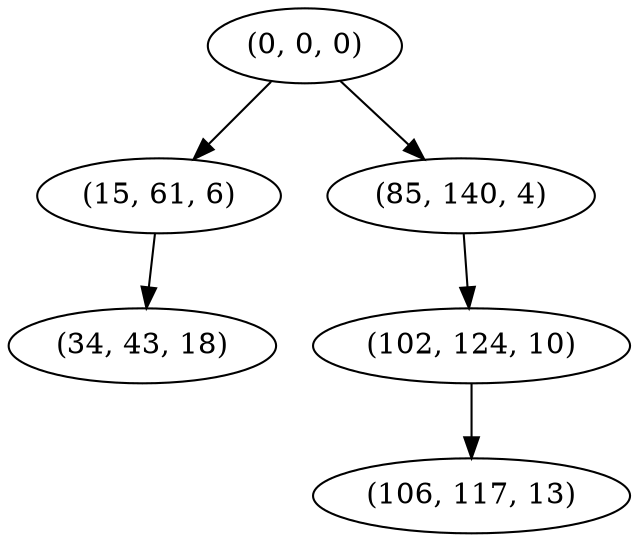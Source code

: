digraph tree {
    "(0, 0, 0)";
    "(15, 61, 6)";
    "(34, 43, 18)";
    "(85, 140, 4)";
    "(102, 124, 10)";
    "(106, 117, 13)";
    "(0, 0, 0)" -> "(15, 61, 6)";
    "(0, 0, 0)" -> "(85, 140, 4)";
    "(15, 61, 6)" -> "(34, 43, 18)";
    "(85, 140, 4)" -> "(102, 124, 10)";
    "(102, 124, 10)" -> "(106, 117, 13)";
}
